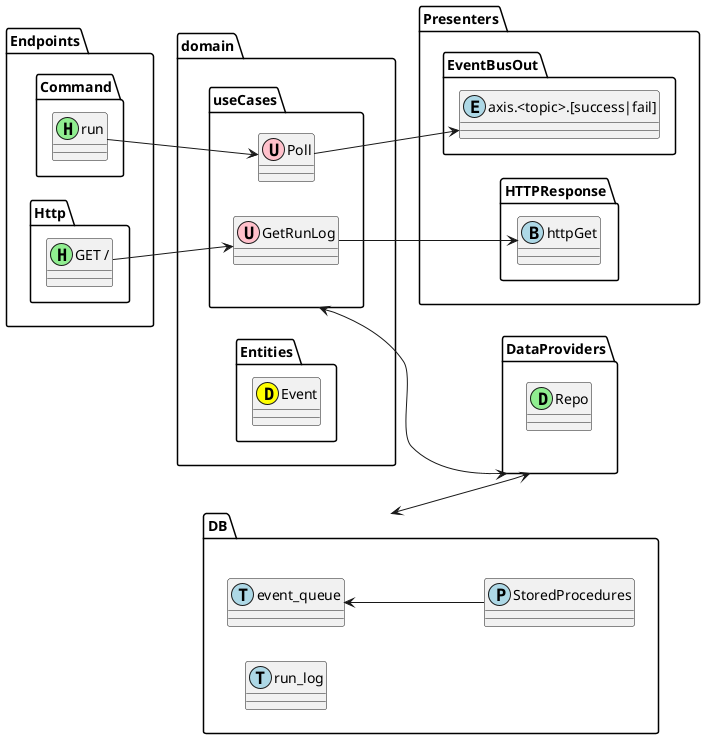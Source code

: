 @startuml
'skinparam linetype ortho
left to right direction
package Endpoints {
    package Command {
        class "run" as Run <<(H,lightgreen)>>
    }
    package Http {
        class "GET /" as Get <<(H,lightgreen)>>
    }
}

package domain {
    package useCases {
        class Poll <<U,pink>>
        class GetRunLog <<U,pink>>
    }

    package Entities {
        class Event <<(D, yellow)>>
    }
}

package Presenters {

    package EventBusOut {
        class "axis.<topic>.[success|fail]" as EventPub <<(E,lightblue)>>
    }

    package HTTPResponse {

        class httpGet <<(B, lightblue)>>
    }
}

Run --> domain.useCases.Poll
domain.useCases.Poll --> Presenters.EventBusOut.EventPub
Endpoints.Http.Get --> domain.useCases.GetRunLog
domain.useCases.GetRunLog --> Presenters.HTTPResponse.httpGet

package DataProviders {
    class Repo <<D, lightgreen>>
}

package DB {
    class event_queue <<(T, lightblue)>>
    class run_log <<(T, lightblue)>>
    class StoredProcedures <<(P, lightblue>>
    StoredProcedures -u-> event_queue
}
DB <--> DataProviders
DataProviders <-u-> domain.useCases
@enduml